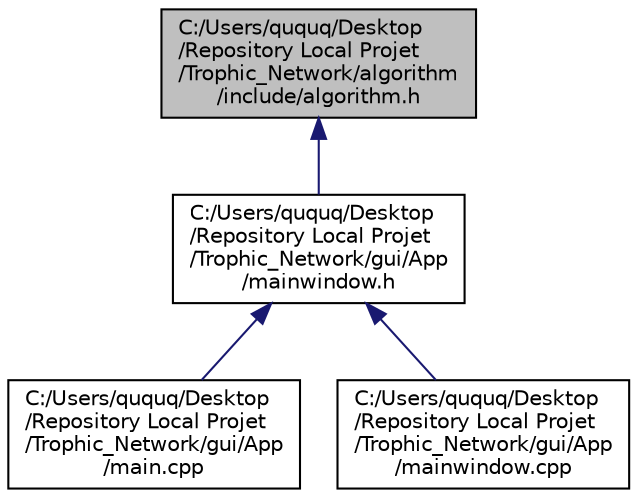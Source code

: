 digraph "C:/Users/ququq/Desktop/Repository Local Projet/Trophic_Network/algorithm/include/algorithm.h"
{
  edge [fontname="Helvetica",fontsize="10",labelfontname="Helvetica",labelfontsize="10"];
  node [fontname="Helvetica",fontsize="10",shape=record];
  Node18 [label="C:/Users/ququq/Desktop\l/Repository Local Projet\l/Trophic_Network/algorithm\l/include/algorithm.h",height=0.2,width=0.4,color="black", fillcolor="grey75", style="filled", fontcolor="black"];
  Node18 -> Node19 [dir="back",color="midnightblue",fontsize="10",style="solid",fontname="Helvetica"];
  Node19 [label="C:/Users/ququq/Desktop\l/Repository Local Projet\l/Trophic_Network/gui/App\l/mainwindow.h",height=0.2,width=0.4,color="black", fillcolor="white", style="filled",URL="$mainwindow_8h.html"];
  Node19 -> Node20 [dir="back",color="midnightblue",fontsize="10",style="solid",fontname="Helvetica"];
  Node20 [label="C:/Users/ququq/Desktop\l/Repository Local Projet\l/Trophic_Network/gui/App\l/main.cpp",height=0.2,width=0.4,color="black", fillcolor="white", style="filled",URL="$main_8cpp.html"];
  Node19 -> Node21 [dir="back",color="midnightblue",fontsize="10",style="solid",fontname="Helvetica"];
  Node21 [label="C:/Users/ququq/Desktop\l/Repository Local Projet\l/Trophic_Network/gui/App\l/mainwindow.cpp",height=0.2,width=0.4,color="black", fillcolor="white", style="filled",URL="$mainwindow_8cpp.html"];
}

